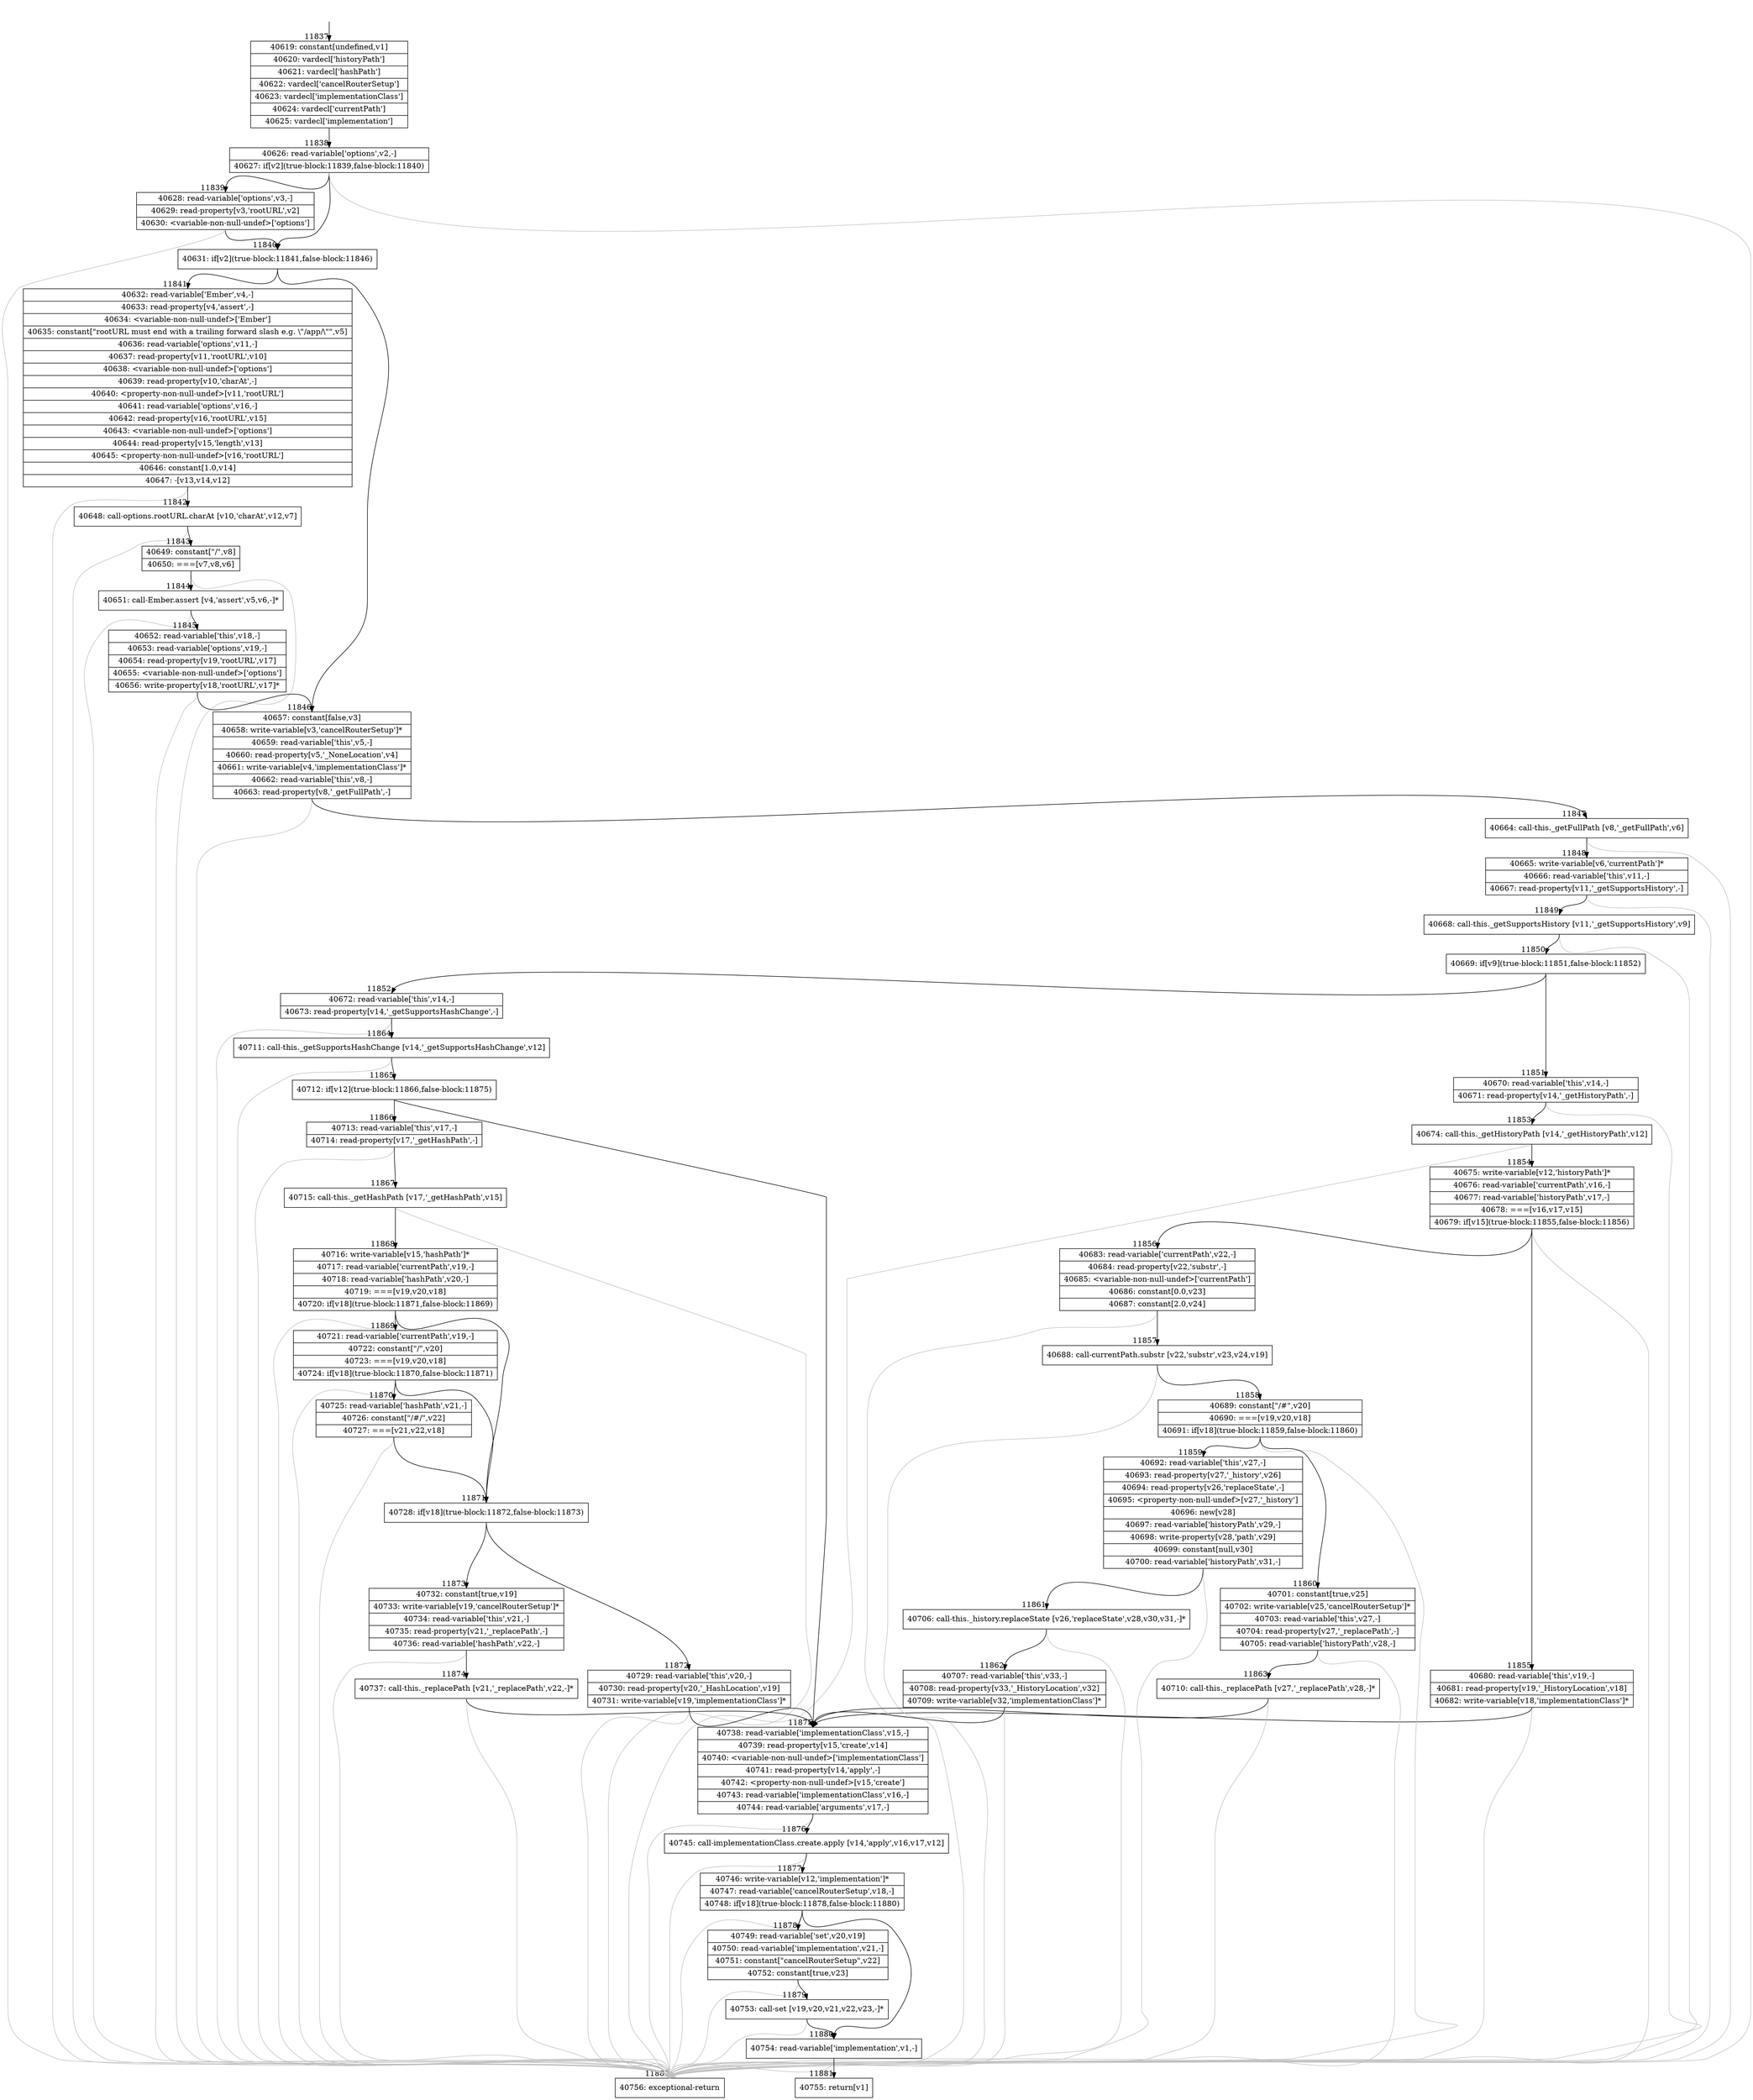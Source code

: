 digraph {
rankdir="TD"
BB_entry975[shape=none,label=""];
BB_entry975 -> BB11837 [tailport=s, headport=n, headlabel="    11837"]
BB11837 [shape=record label="{40619: constant[undefined,v1]|40620: vardecl['historyPath']|40621: vardecl['hashPath']|40622: vardecl['cancelRouterSetup']|40623: vardecl['implementationClass']|40624: vardecl['currentPath']|40625: vardecl['implementation']}" ] 
BB11837 -> BB11838 [tailport=s, headport=n, headlabel="      11838"]
BB11838 [shape=record label="{40626: read-variable['options',v2,-]|40627: if[v2](true-block:11839,false-block:11840)}" ] 
BB11838 -> BB11840 [tailport=s, headport=n, headlabel="      11840"]
BB11838 -> BB11839 [tailport=s, headport=n, headlabel="      11839"]
BB11838 -> BB11882 [tailport=s, headport=n, color=gray, headlabel="      11882"]
BB11839 [shape=record label="{40628: read-variable['options',v3,-]|40629: read-property[v3,'rootURL',v2]|40630: \<variable-non-null-undef\>['options']}" ] 
BB11839 -> BB11840 [tailport=s, headport=n]
BB11839 -> BB11882 [tailport=s, headport=n, color=gray]
BB11840 [shape=record label="{40631: if[v2](true-block:11841,false-block:11846)}" ] 
BB11840 -> BB11841 [tailport=s, headport=n, headlabel="      11841"]
BB11840 -> BB11846 [tailport=s, headport=n, headlabel="      11846"]
BB11841 [shape=record label="{40632: read-variable['Ember',v4,-]|40633: read-property[v4,'assert',-]|40634: \<variable-non-null-undef\>['Ember']|40635: constant[\"rootURL must end with a trailing forward slash e.g. \\\"/app/\\\"\",v5]|40636: read-variable['options',v11,-]|40637: read-property[v11,'rootURL',v10]|40638: \<variable-non-null-undef\>['options']|40639: read-property[v10,'charAt',-]|40640: \<property-non-null-undef\>[v11,'rootURL']|40641: read-variable['options',v16,-]|40642: read-property[v16,'rootURL',v15]|40643: \<variable-non-null-undef\>['options']|40644: read-property[v15,'length',v13]|40645: \<property-non-null-undef\>[v16,'rootURL']|40646: constant[1.0,v14]|40647: -[v13,v14,v12]}" ] 
BB11841 -> BB11842 [tailport=s, headport=n, headlabel="      11842"]
BB11841 -> BB11882 [tailport=s, headport=n, color=gray]
BB11842 [shape=record label="{40648: call-options.rootURL.charAt [v10,'charAt',v12,v7]}" ] 
BB11842 -> BB11843 [tailport=s, headport=n, headlabel="      11843"]
BB11842 -> BB11882 [tailport=s, headport=n, color=gray]
BB11843 [shape=record label="{40649: constant[\"/\",v8]|40650: ===[v7,v8,v6]}" ] 
BB11843 -> BB11844 [tailport=s, headport=n, headlabel="      11844"]
BB11843 -> BB11882 [tailport=s, headport=n, color=gray]
BB11844 [shape=record label="{40651: call-Ember.assert [v4,'assert',v5,v6,-]*}" ] 
BB11844 -> BB11845 [tailport=s, headport=n, headlabel="      11845"]
BB11844 -> BB11882 [tailport=s, headport=n, color=gray]
BB11845 [shape=record label="{40652: read-variable['this',v18,-]|40653: read-variable['options',v19,-]|40654: read-property[v19,'rootURL',v17]|40655: \<variable-non-null-undef\>['options']|40656: write-property[v18,'rootURL',v17]*}" ] 
BB11845 -> BB11846 [tailport=s, headport=n]
BB11845 -> BB11882 [tailport=s, headport=n, color=gray]
BB11846 [shape=record label="{40657: constant[false,v3]|40658: write-variable[v3,'cancelRouterSetup']*|40659: read-variable['this',v5,-]|40660: read-property[v5,'_NoneLocation',v4]|40661: write-variable[v4,'implementationClass']*|40662: read-variable['this',v8,-]|40663: read-property[v8,'_getFullPath',-]}" ] 
BB11846 -> BB11847 [tailport=s, headport=n, headlabel="      11847"]
BB11846 -> BB11882 [tailport=s, headport=n, color=gray]
BB11847 [shape=record label="{40664: call-this._getFullPath [v8,'_getFullPath',v6]}" ] 
BB11847 -> BB11848 [tailport=s, headport=n, headlabel="      11848"]
BB11847 -> BB11882 [tailport=s, headport=n, color=gray]
BB11848 [shape=record label="{40665: write-variable[v6,'currentPath']*|40666: read-variable['this',v11,-]|40667: read-property[v11,'_getSupportsHistory',-]}" ] 
BB11848 -> BB11849 [tailport=s, headport=n, headlabel="      11849"]
BB11848 -> BB11882 [tailport=s, headport=n, color=gray]
BB11849 [shape=record label="{40668: call-this._getSupportsHistory [v11,'_getSupportsHistory',v9]}" ] 
BB11849 -> BB11850 [tailport=s, headport=n, headlabel="      11850"]
BB11849 -> BB11882 [tailport=s, headport=n, color=gray]
BB11850 [shape=record label="{40669: if[v9](true-block:11851,false-block:11852)}" ] 
BB11850 -> BB11851 [tailport=s, headport=n, headlabel="      11851"]
BB11850 -> BB11852 [tailport=s, headport=n, headlabel="      11852"]
BB11851 [shape=record label="{40670: read-variable['this',v14,-]|40671: read-property[v14,'_getHistoryPath',-]}" ] 
BB11851 -> BB11853 [tailport=s, headport=n, headlabel="      11853"]
BB11851 -> BB11882 [tailport=s, headport=n, color=gray]
BB11852 [shape=record label="{40672: read-variable['this',v14,-]|40673: read-property[v14,'_getSupportsHashChange',-]}" ] 
BB11852 -> BB11864 [tailport=s, headport=n, headlabel="      11864"]
BB11852 -> BB11882 [tailport=s, headport=n, color=gray]
BB11853 [shape=record label="{40674: call-this._getHistoryPath [v14,'_getHistoryPath',v12]}" ] 
BB11853 -> BB11854 [tailport=s, headport=n, headlabel="      11854"]
BB11853 -> BB11882 [tailport=s, headport=n, color=gray]
BB11854 [shape=record label="{40675: write-variable[v12,'historyPath']*|40676: read-variable['currentPath',v16,-]|40677: read-variable['historyPath',v17,-]|40678: ===[v16,v17,v15]|40679: if[v15](true-block:11855,false-block:11856)}" ] 
BB11854 -> BB11855 [tailport=s, headport=n, headlabel="      11855"]
BB11854 -> BB11856 [tailport=s, headport=n, headlabel="      11856"]
BB11854 -> BB11882 [tailport=s, headport=n, color=gray]
BB11855 [shape=record label="{40680: read-variable['this',v19,-]|40681: read-property[v19,'_HistoryLocation',v18]|40682: write-variable[v18,'implementationClass']*}" ] 
BB11855 -> BB11875 [tailport=s, headport=n, headlabel="      11875"]
BB11855 -> BB11882 [tailport=s, headport=n, color=gray]
BB11856 [shape=record label="{40683: read-variable['currentPath',v22,-]|40684: read-property[v22,'substr',-]|40685: \<variable-non-null-undef\>['currentPath']|40686: constant[0.0,v23]|40687: constant[2.0,v24]}" ] 
BB11856 -> BB11857 [tailport=s, headport=n, headlabel="      11857"]
BB11856 -> BB11882 [tailport=s, headport=n, color=gray]
BB11857 [shape=record label="{40688: call-currentPath.substr [v22,'substr',v23,v24,v19]}" ] 
BB11857 -> BB11858 [tailport=s, headport=n, headlabel="      11858"]
BB11857 -> BB11882 [tailport=s, headport=n, color=gray]
BB11858 [shape=record label="{40689: constant[\"/#\",v20]|40690: ===[v19,v20,v18]|40691: if[v18](true-block:11859,false-block:11860)}" ] 
BB11858 -> BB11859 [tailport=s, headport=n, headlabel="      11859"]
BB11858 -> BB11860 [tailport=s, headport=n, headlabel="      11860"]
BB11858 -> BB11882 [tailport=s, headport=n, color=gray]
BB11859 [shape=record label="{40692: read-variable['this',v27,-]|40693: read-property[v27,'_history',v26]|40694: read-property[v26,'replaceState',-]|40695: \<property-non-null-undef\>[v27,'_history']|40696: new[v28]|40697: read-variable['historyPath',v29,-]|40698: write-property[v28,'path',v29]|40699: constant[null,v30]|40700: read-variable['historyPath',v31,-]}" ] 
BB11859 -> BB11861 [tailport=s, headport=n, headlabel="      11861"]
BB11859 -> BB11882 [tailport=s, headport=n, color=gray]
BB11860 [shape=record label="{40701: constant[true,v25]|40702: write-variable[v25,'cancelRouterSetup']*|40703: read-variable['this',v27,-]|40704: read-property[v27,'_replacePath',-]|40705: read-variable['historyPath',v28,-]}" ] 
BB11860 -> BB11863 [tailport=s, headport=n, headlabel="      11863"]
BB11860 -> BB11882 [tailport=s, headport=n, color=gray]
BB11861 [shape=record label="{40706: call-this._history.replaceState [v26,'replaceState',v28,v30,v31,-]*}" ] 
BB11861 -> BB11862 [tailport=s, headport=n, headlabel="      11862"]
BB11861 -> BB11882 [tailport=s, headport=n, color=gray]
BB11862 [shape=record label="{40707: read-variable['this',v33,-]|40708: read-property[v33,'_HistoryLocation',v32]|40709: write-variable[v32,'implementationClass']*}" ] 
BB11862 -> BB11875 [tailport=s, headport=n]
BB11862 -> BB11882 [tailport=s, headport=n, color=gray]
BB11863 [shape=record label="{40710: call-this._replacePath [v27,'_replacePath',v28,-]*}" ] 
BB11863 -> BB11875 [tailport=s, headport=n]
BB11863 -> BB11882 [tailport=s, headport=n, color=gray]
BB11864 [shape=record label="{40711: call-this._getSupportsHashChange [v14,'_getSupportsHashChange',v12]}" ] 
BB11864 -> BB11865 [tailport=s, headport=n, headlabel="      11865"]
BB11864 -> BB11882 [tailport=s, headport=n, color=gray]
BB11865 [shape=record label="{40712: if[v12](true-block:11866,false-block:11875)}" ] 
BB11865 -> BB11866 [tailport=s, headport=n, headlabel="      11866"]
BB11865 -> BB11875 [tailport=s, headport=n]
BB11866 [shape=record label="{40713: read-variable['this',v17,-]|40714: read-property[v17,'_getHashPath',-]}" ] 
BB11866 -> BB11867 [tailport=s, headport=n, headlabel="      11867"]
BB11866 -> BB11882 [tailport=s, headport=n, color=gray]
BB11867 [shape=record label="{40715: call-this._getHashPath [v17,'_getHashPath',v15]}" ] 
BB11867 -> BB11868 [tailport=s, headport=n, headlabel="      11868"]
BB11867 -> BB11882 [tailport=s, headport=n, color=gray]
BB11868 [shape=record label="{40716: write-variable[v15,'hashPath']*|40717: read-variable['currentPath',v19,-]|40718: read-variable['hashPath',v20,-]|40719: ===[v19,v20,v18]|40720: if[v18](true-block:11871,false-block:11869)}" ] 
BB11868 -> BB11871 [tailport=s, headport=n, headlabel="      11871"]
BB11868 -> BB11869 [tailport=s, headport=n, headlabel="      11869"]
BB11868 -> BB11882 [tailport=s, headport=n, color=gray]
BB11869 [shape=record label="{40721: read-variable['currentPath',v19,-]|40722: constant[\"/\",v20]|40723: ===[v19,v20,v18]|40724: if[v18](true-block:11870,false-block:11871)}" ] 
BB11869 -> BB11871 [tailport=s, headport=n]
BB11869 -> BB11870 [tailport=s, headport=n, headlabel="      11870"]
BB11869 -> BB11882 [tailport=s, headport=n, color=gray]
BB11870 [shape=record label="{40725: read-variable['hashPath',v21,-]|40726: constant[\"/#/\",v22]|40727: ===[v21,v22,v18]}" ] 
BB11870 -> BB11871 [tailport=s, headport=n]
BB11870 -> BB11882 [tailport=s, headport=n, color=gray]
BB11871 [shape=record label="{40728: if[v18](true-block:11872,false-block:11873)}" ] 
BB11871 -> BB11872 [tailport=s, headport=n, headlabel="      11872"]
BB11871 -> BB11873 [tailport=s, headport=n, headlabel="      11873"]
BB11872 [shape=record label="{40729: read-variable['this',v20,-]|40730: read-property[v20,'_HashLocation',v19]|40731: write-variable[v19,'implementationClass']*}" ] 
BB11872 -> BB11875 [tailport=s, headport=n]
BB11872 -> BB11882 [tailport=s, headport=n, color=gray]
BB11873 [shape=record label="{40732: constant[true,v19]|40733: write-variable[v19,'cancelRouterSetup']*|40734: read-variable['this',v21,-]|40735: read-property[v21,'_replacePath',-]|40736: read-variable['hashPath',v22,-]}" ] 
BB11873 -> BB11874 [tailport=s, headport=n, headlabel="      11874"]
BB11873 -> BB11882 [tailport=s, headport=n, color=gray]
BB11874 [shape=record label="{40737: call-this._replacePath [v21,'_replacePath',v22,-]*}" ] 
BB11874 -> BB11875 [tailport=s, headport=n]
BB11874 -> BB11882 [tailport=s, headport=n, color=gray]
BB11875 [shape=record label="{40738: read-variable['implementationClass',v15,-]|40739: read-property[v15,'create',v14]|40740: \<variable-non-null-undef\>['implementationClass']|40741: read-property[v14,'apply',-]|40742: \<property-non-null-undef\>[v15,'create']|40743: read-variable['implementationClass',v16,-]|40744: read-variable['arguments',v17,-]}" ] 
BB11875 -> BB11876 [tailport=s, headport=n, headlabel="      11876"]
BB11875 -> BB11882 [tailport=s, headport=n, color=gray]
BB11876 [shape=record label="{40745: call-implementationClass.create.apply [v14,'apply',v16,v17,v12]}" ] 
BB11876 -> BB11877 [tailport=s, headport=n, headlabel="      11877"]
BB11876 -> BB11882 [tailport=s, headport=n, color=gray]
BB11877 [shape=record label="{40746: write-variable[v12,'implementation']*|40747: read-variable['cancelRouterSetup',v18,-]|40748: if[v18](true-block:11878,false-block:11880)}" ] 
BB11877 -> BB11878 [tailport=s, headport=n, headlabel="      11878"]
BB11877 -> BB11880 [tailport=s, headport=n, headlabel="      11880"]
BB11877 -> BB11882 [tailport=s, headport=n, color=gray]
BB11878 [shape=record label="{40749: read-variable['set',v20,v19]|40750: read-variable['implementation',v21,-]|40751: constant[\"cancelRouterSetup\",v22]|40752: constant[true,v23]}" ] 
BB11878 -> BB11879 [tailport=s, headport=n, headlabel="      11879"]
BB11878 -> BB11882 [tailport=s, headport=n, color=gray]
BB11879 [shape=record label="{40753: call-set [v19,v20,v21,v22,v23,-]*}" ] 
BB11879 -> BB11880 [tailport=s, headport=n]
BB11879 -> BB11882 [tailport=s, headport=n, color=gray]
BB11880 [shape=record label="{40754: read-variable['implementation',v1,-]}" ] 
BB11880 -> BB11881 [tailport=s, headport=n, headlabel="      11881"]
BB11880 -> BB11882 [tailport=s, headport=n, color=gray]
BB11881 [shape=record label="{40755: return[v1]}" ] 
BB11882 [shape=record label="{40756: exceptional-return}" ] 
//#$~ 21914
}
